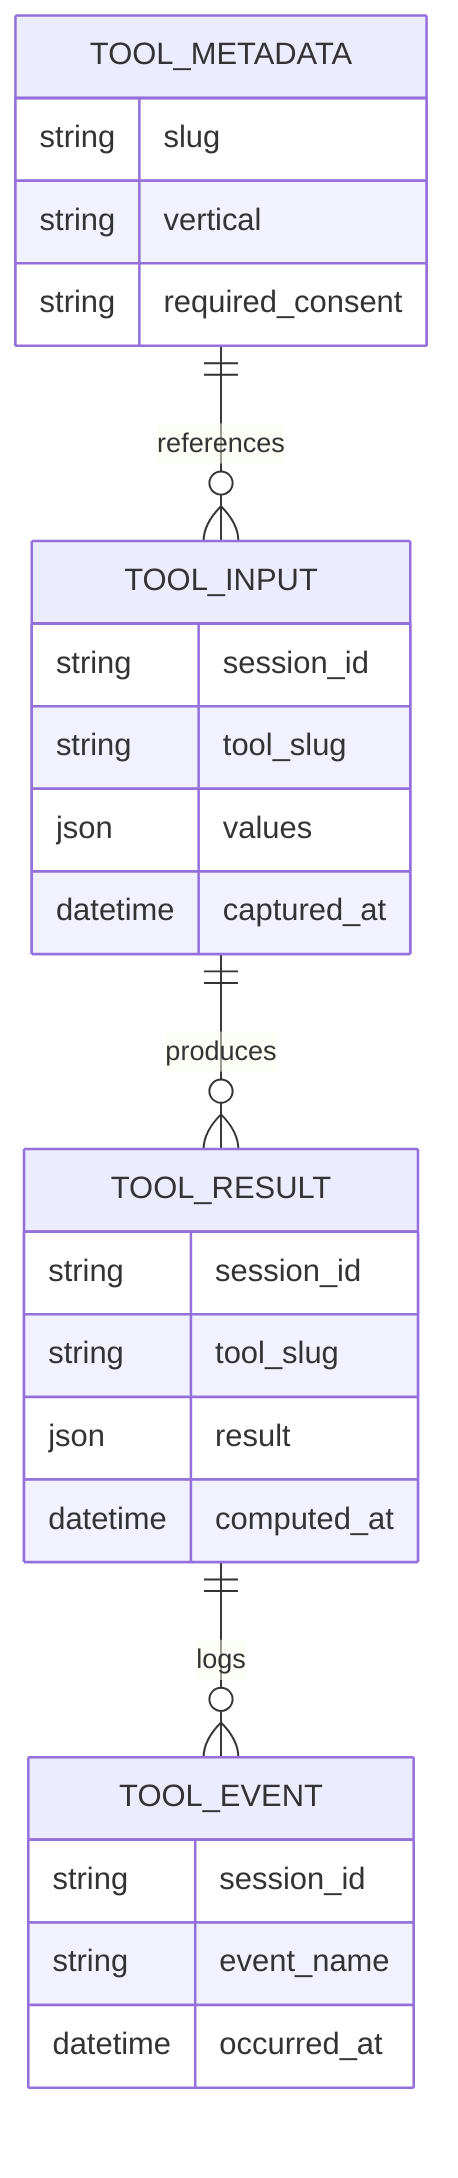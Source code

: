 erDiagram
    TOOL_METADATA {
        string slug
        string vertical
        string required_consent
    }
    TOOL_INPUT {
        string session_id
        string tool_slug
        json values
        datetime captured_at
    }
    TOOL_RESULT {
        string session_id
        string tool_slug
        json result
        datetime computed_at
    }
    TOOL_EVENT {
        string session_id
        string event_name
        datetime occurred_at
    }
    TOOL_METADATA ||--o{ TOOL_INPUT : references
    TOOL_INPUT ||--o{ TOOL_RESULT : produces
    TOOL_RESULT ||--o{ TOOL_EVENT : logs